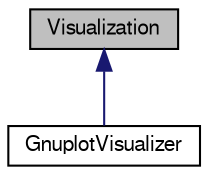 digraph "Visualization"
{
  edge [fontname="FreeSans",fontsize="10",labelfontname="FreeSans",labelfontsize="10"];
  node [fontname="FreeSans",fontsize="10",shape=record];
  Node1 [label="Visualization",height=0.2,width=0.4,color="black", fillcolor="grey75", style="filled", fontcolor="black"];
  Node1 -> Node2 [dir="back",color="midnightblue",fontsize="10",style="solid",fontname="FreeSans"];
  Node2 [label="GnuplotVisualizer",height=0.2,width=0.4,color="black", fillcolor="white", style="filled",URL="$class_gnuplot_visualizer.html",tooltip="Umożliwia wykorzystanie programu gnuplot do wizualizacji ruchu drona. "];
}
